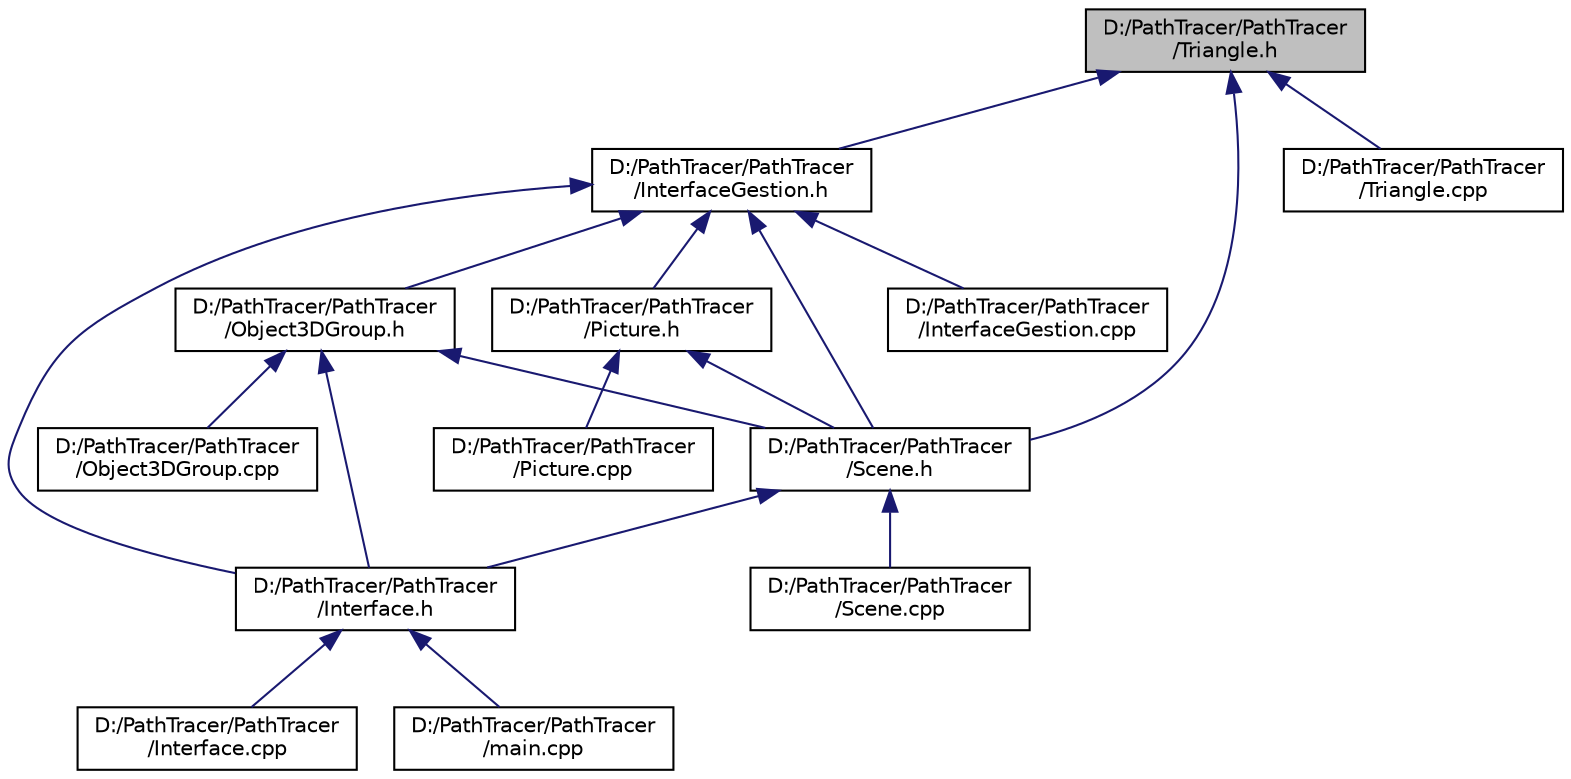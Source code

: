 digraph "D:/PathTracer/PathTracer/Triangle.h"
{
 // INTERACTIVE_SVG=YES
 // LATEX_PDF_SIZE
  edge [fontname="Helvetica",fontsize="10",labelfontname="Helvetica",labelfontsize="10"];
  node [fontname="Helvetica",fontsize="10",shape=record];
  Node1 [label="D:/PathTracer/PathTracer\l/Triangle.h",height=0.2,width=0.4,color="black", fillcolor="grey75", style="filled", fontcolor="black",tooltip="Defines the Triangle class."];
  Node1 -> Node2 [dir="back",color="midnightblue",fontsize="10",style="solid",fontname="Helvetica"];
  Node2 [label="D:/PathTracer/PathTracer\l/InterfaceGestion.h",height=0.2,width=0.4,color="black", fillcolor="white", style="filled",URL="$_interface_gestion_8h.html",tooltip="Defines functions that are used when drawing the interface."];
  Node2 -> Node3 [dir="back",color="midnightblue",fontsize="10",style="solid",fontname="Helvetica"];
  Node3 [label="D:/PathTracer/PathTracer\l/Interface.h",height=0.2,width=0.4,color="black", fillcolor="white", style="filled",URL="$_interface_8h.html",tooltip="Defines some functions for the interface."];
  Node3 -> Node4 [dir="back",color="midnightblue",fontsize="10",style="solid",fontname="Helvetica"];
  Node4 [label="D:/PathTracer/PathTracer\l/Interface.cpp",height=0.2,width=0.4,color="black", fillcolor="white", style="filled",URL="$_interface_8cpp.html",tooltip=" "];
  Node3 -> Node5 [dir="back",color="midnightblue",fontsize="10",style="solid",fontname="Helvetica"];
  Node5 [label="D:/PathTracer/PathTracer\l/main.cpp",height=0.2,width=0.4,color="black", fillcolor="white", style="filled",URL="$main_8cpp.html",tooltip=" "];
  Node2 -> Node6 [dir="back",color="midnightblue",fontsize="10",style="solid",fontname="Helvetica"];
  Node6 [label="D:/PathTracer/PathTracer\l/InterfaceGestion.cpp",height=0.2,width=0.4,color="black", fillcolor="white", style="filled",URL="$_interface_gestion_8cpp.html",tooltip=" "];
  Node2 -> Node7 [dir="back",color="midnightblue",fontsize="10",style="solid",fontname="Helvetica"];
  Node7 [label="D:/PathTracer/PathTracer\l/Object3DGroup.h",height=0.2,width=0.4,color="black", fillcolor="white", style="filled",URL="$_object3_d_group_8h.html",tooltip="Defines the Object3DGroup class and the functions around it."];
  Node7 -> Node3 [dir="back",color="midnightblue",fontsize="10",style="solid",fontname="Helvetica"];
  Node7 -> Node8 [dir="back",color="midnightblue",fontsize="10",style="solid",fontname="Helvetica"];
  Node8 [label="D:/PathTracer/PathTracer\l/Object3DGroup.cpp",height=0.2,width=0.4,color="black", fillcolor="white", style="filled",URL="$_object3_d_group_8cpp.html",tooltip=" "];
  Node7 -> Node9 [dir="back",color="midnightblue",fontsize="10",style="solid",fontname="Helvetica"];
  Node9 [label="D:/PathTracer/PathTracer\l/Scene.h",height=0.2,width=0.4,color="black", fillcolor="white", style="filled",URL="$_scene_8h.html",tooltip="Defines the Scene class and the functions around it."];
  Node9 -> Node3 [dir="back",color="midnightblue",fontsize="10",style="solid",fontname="Helvetica"];
  Node9 -> Node10 [dir="back",color="midnightblue",fontsize="10",style="solid",fontname="Helvetica"];
  Node10 [label="D:/PathTracer/PathTracer\l/Scene.cpp",height=0.2,width=0.4,color="black", fillcolor="white", style="filled",URL="$_scene_8cpp.html",tooltip=" "];
  Node2 -> Node11 [dir="back",color="midnightblue",fontsize="10",style="solid",fontname="Helvetica"];
  Node11 [label="D:/PathTracer/PathTracer\l/Picture.h",height=0.2,width=0.4,color="black", fillcolor="white", style="filled",URL="$_picture_8h.html",tooltip="Defines the Picture class and the functions around it."];
  Node11 -> Node12 [dir="back",color="midnightblue",fontsize="10",style="solid",fontname="Helvetica"];
  Node12 [label="D:/PathTracer/PathTracer\l/Picture.cpp",height=0.2,width=0.4,color="black", fillcolor="white", style="filled",URL="$_picture_8cpp.html",tooltip=" "];
  Node11 -> Node9 [dir="back",color="midnightblue",fontsize="10",style="solid",fontname="Helvetica"];
  Node2 -> Node9 [dir="back",color="midnightblue",fontsize="10",style="solid",fontname="Helvetica"];
  Node1 -> Node9 [dir="back",color="midnightblue",fontsize="10",style="solid",fontname="Helvetica"];
  Node1 -> Node13 [dir="back",color="midnightblue",fontsize="10",style="solid",fontname="Helvetica"];
  Node13 [label="D:/PathTracer/PathTracer\l/Triangle.cpp",height=0.2,width=0.4,color="black", fillcolor="white", style="filled",URL="$_triangle_8cpp.html",tooltip=" "];
}
